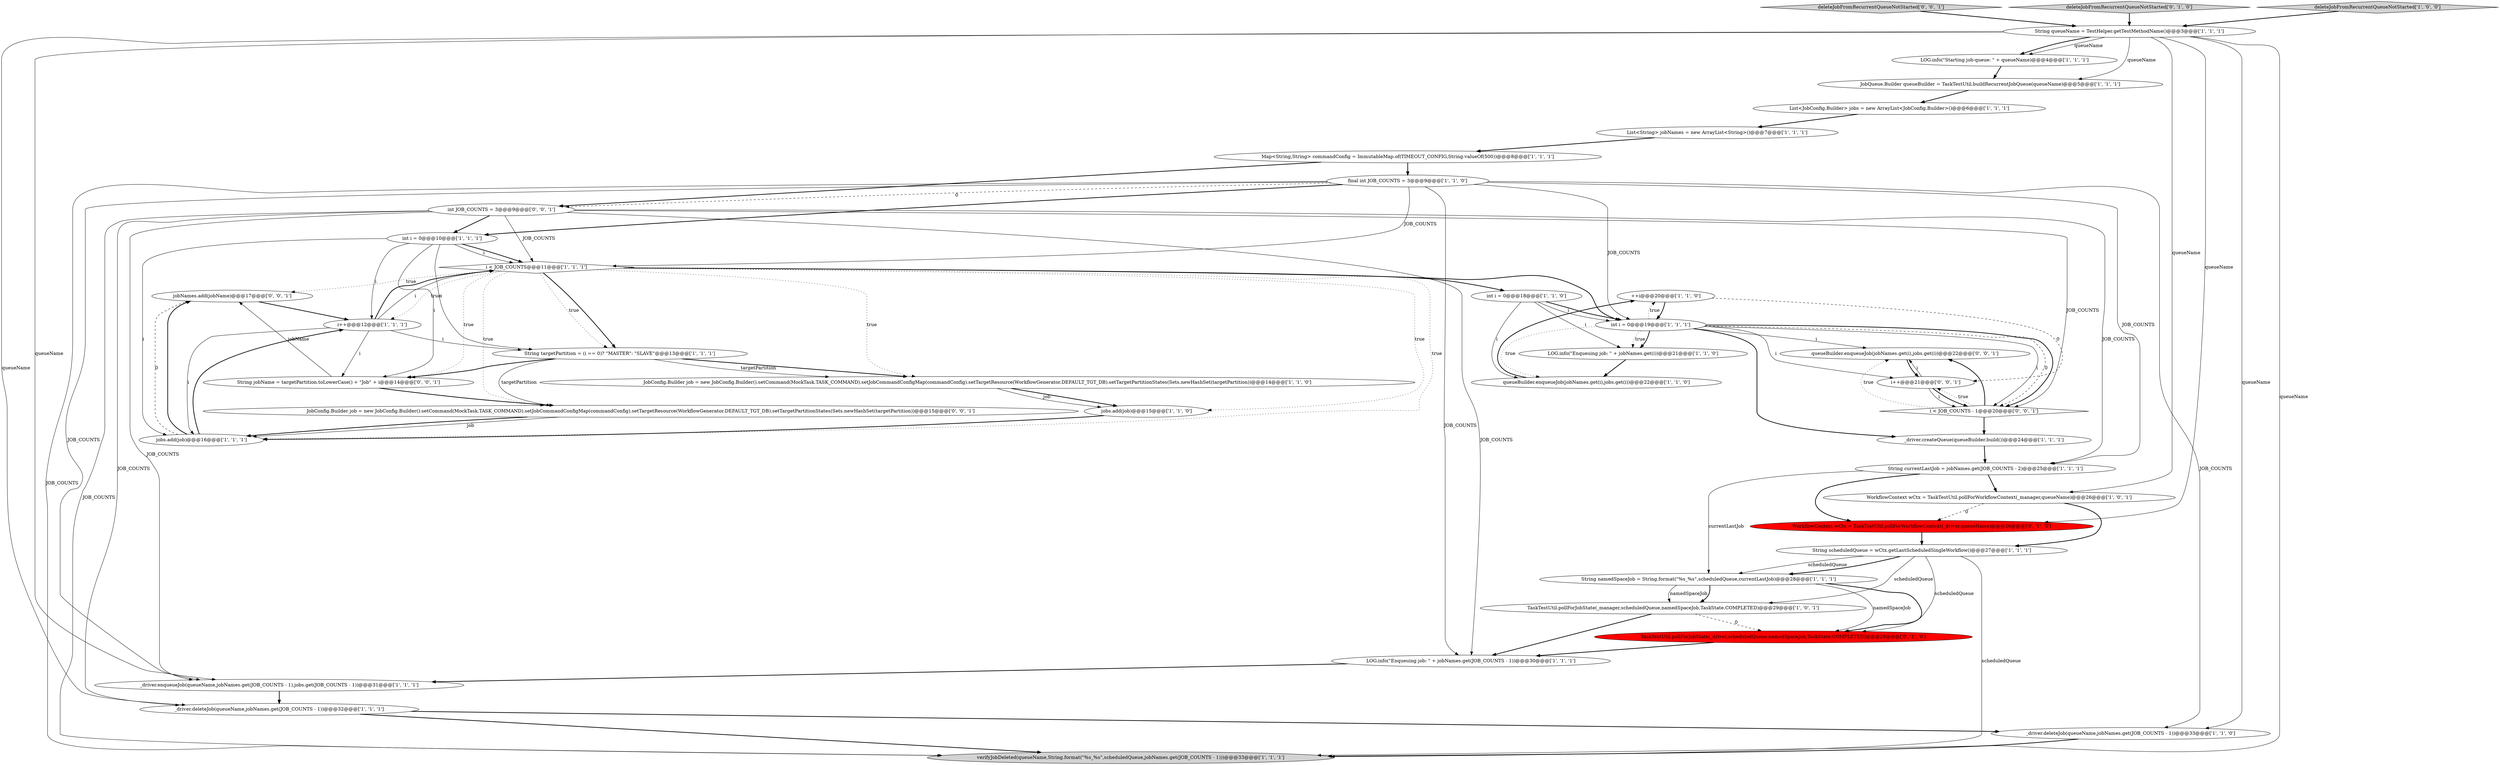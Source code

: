 digraph {
1 [style = filled, label = "++i@@@20@@@['1', '1', '0']", fillcolor = white, shape = ellipse image = "AAA0AAABBB1BBB"];
11 [style = filled, label = "int i = 0@@@10@@@['1', '1', '1']", fillcolor = white, shape = ellipse image = "AAA0AAABBB1BBB"];
34 [style = filled, label = "jobNames.add(jobName)@@@17@@@['0', '0', '1']", fillcolor = white, shape = ellipse image = "AAA0AAABBB3BBB"];
3 [style = filled, label = "LOG.info(\"Enqueuing job: \" + jobNames.get(i))@@@21@@@['1', '1', '0']", fillcolor = white, shape = ellipse image = "AAA0AAABBB1BBB"];
39 [style = filled, label = "deleteJobFromRecurrentQueueNotStarted['0', '0', '1']", fillcolor = lightgray, shape = diamond image = "AAA0AAABBB3BBB"];
24 [style = filled, label = "i++@@@12@@@['1', '1', '1']", fillcolor = white, shape = ellipse image = "AAA0AAABBB1BBB"];
31 [style = filled, label = "TaskTestUtil.pollForJobState(_driver,scheduledQueue,namedSpaceJob,TaskState.COMPLETED)@@@29@@@['0', '1', '0']", fillcolor = red, shape = ellipse image = "AAA1AAABBB2BBB"];
32 [style = filled, label = "deleteJobFromRecurrentQueueNotStarted['0', '1', '0']", fillcolor = lightgray, shape = diamond image = "AAA0AAABBB2BBB"];
25 [style = filled, label = "String currentLastJob = jobNames.get(JOB_COUNTS - 2)@@@25@@@['1', '1', '1']", fillcolor = white, shape = ellipse image = "AAA0AAABBB1BBB"];
35 [style = filled, label = "int JOB_COUNTS = 3@@@9@@@['0', '0', '1']", fillcolor = white, shape = ellipse image = "AAA0AAABBB3BBB"];
4 [style = filled, label = "List<JobConfig.Builder> jobs = new ArrayList<JobConfig.Builder>()@@@6@@@['1', '1', '1']", fillcolor = white, shape = ellipse image = "AAA0AAABBB1BBB"];
15 [style = filled, label = "int i = 0@@@19@@@['1', '1', '1']", fillcolor = white, shape = ellipse image = "AAA0AAABBB1BBB"];
0 [style = filled, label = "JobConfig.Builder job = new JobConfig.Builder().setCommand(MockTask.TASK_COMMAND).setJobCommandConfigMap(commandConfig).setTargetResource(WorkflowGenerator.DEFAULT_TGT_DB).setTargetPartitionStates(Sets.newHashSet(targetPartition))@@@14@@@['1', '1', '0']", fillcolor = white, shape = ellipse image = "AAA0AAABBB1BBB"];
28 [style = filled, label = "queueBuilder.enqueueJob(jobNames.get(i),jobs.get(i))@@@22@@@['1', '1', '0']", fillcolor = white, shape = ellipse image = "AAA0AAABBB1BBB"];
41 [style = filled, label = "JobConfig.Builder job = new JobConfig.Builder().setCommand(MockTask.TASK_COMMAND).setJobCommandConfigMap(commandConfig).setTargetResource(WorkflowGenerator.DEFAULT_TGT_DB).setTargetPartitionStates(Sets.newHashSet(targetPartition))@@@15@@@['0', '0', '1']", fillcolor = white, shape = ellipse image = "AAA0AAABBB3BBB"];
37 [style = filled, label = "queueBuilder.enqueueJob(jobNames.get(i),jobs.get(i))@@@22@@@['0', '0', '1']", fillcolor = white, shape = ellipse image = "AAA0AAABBB3BBB"];
12 [style = filled, label = "String scheduledQueue = wCtx.getLastScheduledSingleWorkflow()@@@27@@@['1', '1', '1']", fillcolor = white, shape = ellipse image = "AAA0AAABBB1BBB"];
22 [style = filled, label = "LOG.info(\"Starting job-queue: \" + queueName)@@@4@@@['1', '1', '1']", fillcolor = white, shape = ellipse image = "AAA0AAABBB1BBB"];
23 [style = filled, label = "jobs.add(job)@@@15@@@['1', '1', '0']", fillcolor = white, shape = ellipse image = "AAA0AAABBB1BBB"];
7 [style = filled, label = "JobQueue.Builder queueBuilder = TaskTestUtil.buildRecurrentJobQueue(queueName)@@@5@@@['1', '1', '1']", fillcolor = white, shape = ellipse image = "AAA0AAABBB1BBB"];
38 [style = filled, label = "String jobName = targetPartition.toLowerCase() + \"Job\" + i@@@14@@@['0', '0', '1']", fillcolor = white, shape = ellipse image = "AAA0AAABBB3BBB"];
18 [style = filled, label = "WorkflowContext wCtx = TaskTestUtil.pollForWorkflowContext(_manager,queueName)@@@26@@@['1', '0', '1']", fillcolor = white, shape = ellipse image = "AAA0AAABBB1BBB"];
21 [style = filled, label = "i < JOB_COUNTS@@@11@@@['1', '1', '1']", fillcolor = white, shape = diamond image = "AAA0AAABBB1BBB"];
33 [style = filled, label = "WorkflowContext wCtx = TaskTestUtil.pollForWorkflowContext(_driver,queueName)@@@26@@@['0', '1', '0']", fillcolor = red, shape = ellipse image = "AAA1AAABBB2BBB"];
16 [style = filled, label = "deleteJobFromRecurrentQueueNotStarted['1', '0', '0']", fillcolor = lightgray, shape = diamond image = "AAA0AAABBB1BBB"];
30 [style = filled, label = "String queueName = TestHelper.getTestMethodName()@@@3@@@['1', '1', '1']", fillcolor = white, shape = ellipse image = "AAA0AAABBB1BBB"];
20 [style = filled, label = "_driver.deleteJob(queueName,jobNames.get(JOB_COUNTS - 1))@@@32@@@['1', '1', '1']", fillcolor = white, shape = ellipse image = "AAA0AAABBB1BBB"];
5 [style = filled, label = "String targetPartition = (i == 0)? \"MASTER\": \"SLAVE\"@@@13@@@['1', '1', '1']", fillcolor = white, shape = ellipse image = "AAA0AAABBB1BBB"];
17 [style = filled, label = "TaskTestUtil.pollForJobState(_manager,scheduledQueue,namedSpaceJob,TaskState.COMPLETED)@@@29@@@['1', '0', '1']", fillcolor = white, shape = ellipse image = "AAA0AAABBB1BBB"];
27 [style = filled, label = "final int JOB_COUNTS = 3@@@9@@@['1', '1', '0']", fillcolor = white, shape = ellipse image = "AAA0AAABBB1BBB"];
36 [style = filled, label = "i < JOB_COUNTS - 1@@@20@@@['0', '0', '1']", fillcolor = white, shape = diamond image = "AAA0AAABBB3BBB"];
40 [style = filled, label = "i++@@@21@@@['0', '0', '1']", fillcolor = white, shape = ellipse image = "AAA0AAABBB3BBB"];
26 [style = filled, label = "String namedSpaceJob = String.format(\"%s_%s\",scheduledQueue,currentLastJob)@@@28@@@['1', '1', '1']", fillcolor = white, shape = ellipse image = "AAA0AAABBB1BBB"];
19 [style = filled, label = "_driver.enqueueJob(queueName,jobNames.get(JOB_COUNTS - 1),jobs.get(JOB_COUNTS - 1))@@@31@@@['1', '1', '1']", fillcolor = white, shape = ellipse image = "AAA0AAABBB1BBB"];
10 [style = filled, label = "Map<String,String> commandConfig = ImmutableMap.of(TIMEOUT_CONFIG,String.valueOf(500))@@@8@@@['1', '1', '1']", fillcolor = white, shape = ellipse image = "AAA0AAABBB1BBB"];
13 [style = filled, label = "_driver.deleteJob(queueName,jobNames.get(JOB_COUNTS - 1))@@@33@@@['1', '1', '0']", fillcolor = white, shape = ellipse image = "AAA0AAABBB1BBB"];
14 [style = filled, label = "int i = 0@@@18@@@['1', '1', '0']", fillcolor = white, shape = ellipse image = "AAA0AAABBB1BBB"];
8 [style = filled, label = "jobs.add(job)@@@16@@@['1', '1', '1']", fillcolor = white, shape = ellipse image = "AAA0AAABBB1BBB"];
2 [style = filled, label = "List<String> jobNames = new ArrayList<String>()@@@7@@@['1', '1', '1']", fillcolor = white, shape = ellipse image = "AAA0AAABBB1BBB"];
6 [style = filled, label = "verifyJobDeleted(queueName,String.format(\"%s_%s\",scheduledQueue,jobNames.get(JOB_COUNTS - 1)))@@@33@@@['1', '1', '1']", fillcolor = lightgray, shape = ellipse image = "AAA0AAABBB1BBB"];
29 [style = filled, label = "LOG.info(\"Enqueuing job: \" + jobNames.get(JOB_COUNTS - 1))@@@30@@@['1', '1', '1']", fillcolor = white, shape = ellipse image = "AAA0AAABBB1BBB"];
9 [style = filled, label = "_driver.createQueue(queueBuilder.build())@@@24@@@['1', '1', '1']", fillcolor = white, shape = ellipse image = "AAA0AAABBB1BBB"];
27->15 [style = solid, label="JOB_COUNTS"];
25->33 [style = bold, label=""];
41->8 [style = bold, label=""];
21->15 [style = bold, label=""];
21->8 [style = dotted, label="true"];
5->41 [style = solid, label="targetPartition"];
10->35 [style = bold, label=""];
12->26 [style = solid, label="scheduledQueue"];
38->41 [style = bold, label=""];
5->38 [style = bold, label=""];
26->17 [style = solid, label="namedSpaceJob"];
21->38 [style = dotted, label="true"];
1->40 [style = dashed, label="0"];
34->24 [style = bold, label=""];
21->24 [style = dotted, label="true"];
30->6 [style = solid, label="queueName"];
24->21 [style = bold, label=""];
15->40 [style = solid, label="i"];
5->0 [style = bold, label=""];
21->23 [style = dotted, label="true"];
25->26 [style = solid, label="currentLastJob"];
5->0 [style = solid, label="targetPartition"];
15->36 [style = solid, label="i"];
18->33 [style = dashed, label="0"];
24->21 [style = solid, label="i"];
21->5 [style = dotted, label="true"];
8->34 [style = bold, label=""];
27->21 [style = solid, label="JOB_COUNTS"];
36->9 [style = bold, label=""];
26->17 [style = bold, label=""];
27->6 [style = solid, label="JOB_COUNTS"];
19->20 [style = bold, label=""];
21->0 [style = dotted, label="true"];
35->29 [style = solid, label="JOB_COUNTS"];
18->12 [style = bold, label=""];
35->21 [style = solid, label="JOB_COUNTS"];
38->34 [style = solid, label="jobName"];
8->34 [style = dashed, label="0"];
31->29 [style = bold, label=""];
35->25 [style = solid, label="JOB_COUNTS"];
24->8 [style = solid, label="i"];
4->2 [style = bold, label=""];
24->38 [style = solid, label="i"];
36->40 [style = dotted, label="true"];
23->8 [style = bold, label=""];
11->5 [style = solid, label="i"];
15->36 [style = dashed, label="0"];
12->17 [style = solid, label="scheduledQueue"];
22->7 [style = bold, label=""];
11->24 [style = solid, label="i"];
15->3 [style = dotted, label="true"];
0->23 [style = bold, label=""];
27->19 [style = solid, label="JOB_COUNTS"];
27->11 [style = bold, label=""];
15->9 [style = bold, label=""];
35->19 [style = solid, label="JOB_COUNTS"];
11->8 [style = solid, label="i"];
0->23 [style = solid, label="job"];
30->22 [style = solid, label="queueName"];
30->33 [style = solid, label="queueName"];
14->15 [style = bold, label=""];
36->37 [style = bold, label=""];
15->37 [style = solid, label="i"];
41->8 [style = solid, label="job"];
11->21 [style = solid, label="i"];
15->36 [style = bold, label=""];
8->24 [style = bold, label=""];
20->13 [style = bold, label=""];
11->21 [style = bold, label=""];
25->18 [style = bold, label=""];
30->19 [style = solid, label="queueName"];
7->4 [style = bold, label=""];
33->12 [style = bold, label=""];
2->10 [style = bold, label=""];
15->3 [style = bold, label=""];
32->30 [style = bold, label=""];
14->3 [style = solid, label="i"];
36->37 [style = dotted, label="true"];
35->6 [style = solid, label="JOB_COUNTS"];
40->37 [style = solid, label="i"];
15->28 [style = dotted, label="true"];
21->5 [style = bold, label=""];
3->28 [style = bold, label=""];
30->13 [style = solid, label="queueName"];
26->31 [style = bold, label=""];
21->41 [style = dotted, label="true"];
12->31 [style = solid, label="scheduledQueue"];
29->19 [style = bold, label=""];
40->36 [style = bold, label=""];
11->38 [style = solid, label="i"];
16->30 [style = bold, label=""];
30->7 [style = solid, label="queueName"];
35->20 [style = solid, label="JOB_COUNTS"];
13->6 [style = bold, label=""];
27->35 [style = dashed, label="0"];
21->14 [style = bold, label=""];
30->20 [style = solid, label="queueName"];
30->22 [style = bold, label=""];
12->6 [style = solid, label="scheduledQueue"];
10->27 [style = bold, label=""];
1->15 [style = bold, label=""];
26->31 [style = solid, label="namedSpaceJob"];
24->5 [style = solid, label="i"];
21->34 [style = dotted, label="true"];
28->1 [style = bold, label=""];
12->26 [style = bold, label=""];
20->6 [style = bold, label=""];
17->31 [style = dashed, label="0"];
27->25 [style = solid, label="JOB_COUNTS"];
39->30 [style = bold, label=""];
27->29 [style = solid, label="JOB_COUNTS"];
35->36 [style = solid, label="JOB_COUNTS"];
15->1 [style = dotted, label="true"];
9->25 [style = bold, label=""];
30->18 [style = solid, label="queueName"];
40->36 [style = solid, label="i"];
14->15 [style = solid, label="i"];
17->29 [style = bold, label=""];
14->28 [style = solid, label="i"];
37->40 [style = bold, label=""];
27->13 [style = solid, label="JOB_COUNTS"];
35->11 [style = bold, label=""];
}
